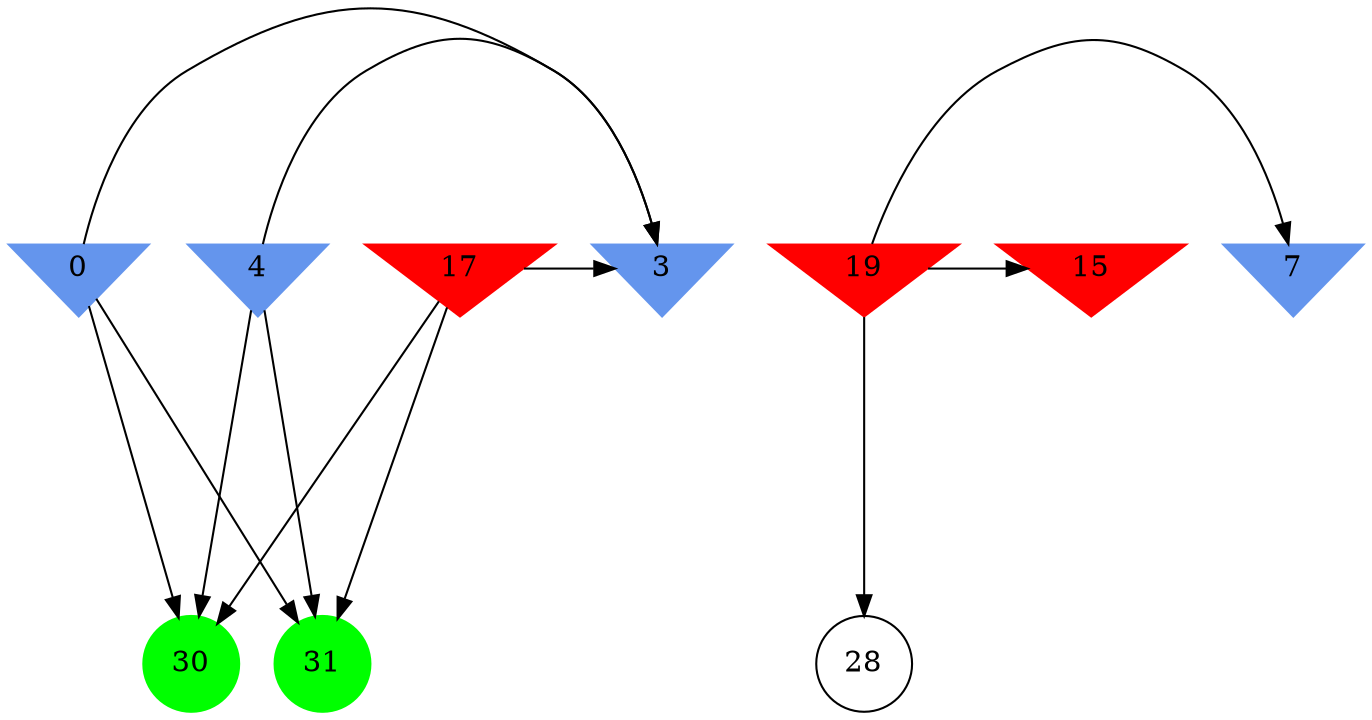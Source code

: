 digraph brain {
	ranksep=2.0;
	0 [shape=invtriangle,style=filled,color=cornflowerblue];
	3 [shape=invtriangle,style=filled,color=cornflowerblue];
	4 [shape=invtriangle,style=filled,color=cornflowerblue];
	7 [shape=invtriangle,style=filled,color=cornflowerblue];
	15 [shape=invtriangle,style=filled,color=red];
	17 [shape=invtriangle,style=filled,color=red];
	19 [shape=invtriangle,style=filled,color=red];
	28 [shape=circle,color=black];
	30 [shape=circle,style=filled,color=green];
	31 [shape=circle,style=filled,color=green];
	19	->	28;
	19	->	15;
	19	->	7;
	0	->	3;
	0	->	30;
	0	->	31;
	4	->	3;
	4	->	30;
	4	->	31;
	17	->	3;
	17	->	30;
	17	->	31;
	{ rank=same; 0; 3; 4; 7; 15; 17; 19; }
	{ rank=same; 28; }
	{ rank=same; 30; 31; }
}
